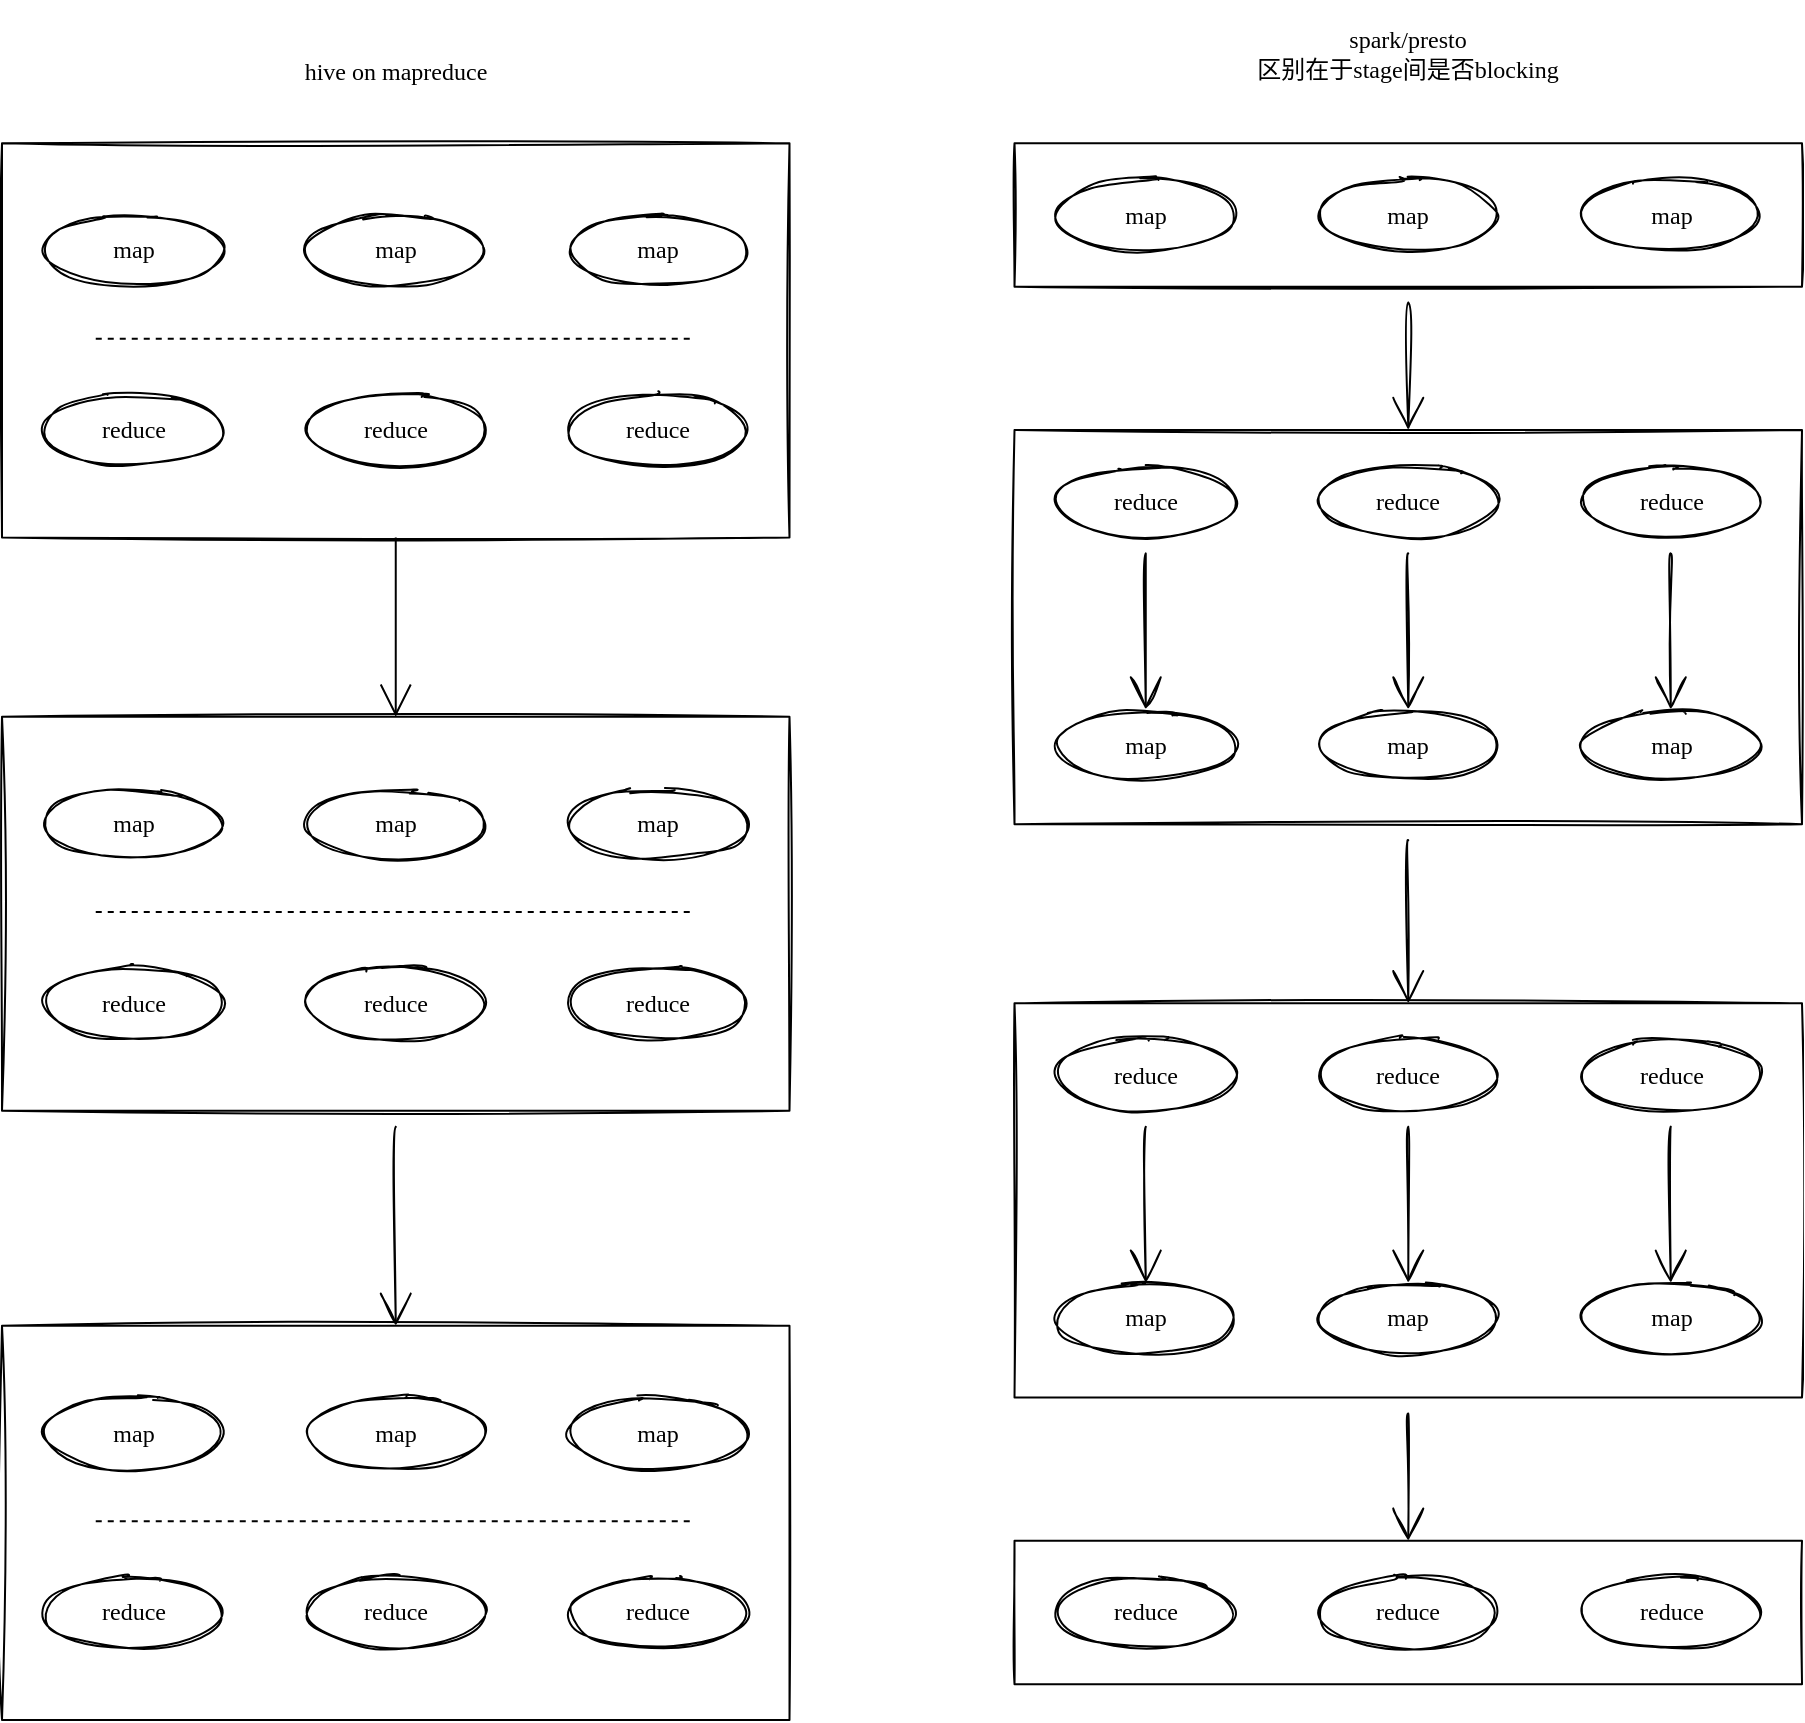 <mxfile version="15.3.5" type="github">
  <diagram id="td-q16B1yg8kwHRH-a-d" name="Page-1">
    <mxGraphModel dx="1673" dy="896" grid="1" gridSize="10" guides="1" tooltips="1" connect="1" arrows="1" fold="1" page="1" pageScale="1" pageWidth="827" pageHeight="1169" math="0" shadow="0">
      <root>
        <mxCell id="0" />
        <mxCell id="1" parent="0" />
        <mxCell id="H6NJxdi7TLxpf-pVJ4G3-2" value="" style="group" vertex="1" connectable="0" parent="1">
          <mxGeometry x="380" y="150" width="900" height="860" as="geometry" />
        </mxCell>
        <mxCell id="lNhcvhpezTB_LNRvJAWl-101" value="hive on mapreduce" style="text;html=1;strokeColor=none;fillColor=none;align=center;verticalAlign=middle;whiteSpace=wrap;rounded=0;sketch=1;hachureGap=4;pointerEvents=0;fontFamily=Comic Sans MS;" parent="H6NJxdi7TLxpf-pVJ4G3-2" vertex="1">
          <mxGeometry x="75" y="17.917" width="243.75" height="35.833" as="geometry" />
        </mxCell>
        <mxCell id="lNhcvhpezTB_LNRvJAWl-102" value="spark/presto&lt;br&gt;区别在于stage间是否blocking" style="text;html=1;strokeColor=none;fillColor=none;align=center;verticalAlign=middle;whiteSpace=wrap;rounded=0;sketch=1;hachureGap=4;pointerEvents=0;fontFamily=Comic Sans MS;" parent="H6NJxdi7TLxpf-pVJ4G3-2" vertex="1">
          <mxGeometry x="534.375" width="337.5" height="53.75" as="geometry" />
        </mxCell>
        <mxCell id="lNhcvhpezTB_LNRvJAWl-103" value="" style="group;fontFamily=Comic Sans MS;" parent="H6NJxdi7TLxpf-pVJ4G3-2" vertex="1" connectable="0">
          <mxGeometry x="506.25" y="71.667" width="393.75" height="770.417" as="geometry" />
        </mxCell>
        <mxCell id="lNhcvhpezTB_LNRvJAWl-57" value="" style="group;fontFamily=Comic Sans MS;" parent="lNhcvhpezTB_LNRvJAWl-103" vertex="1" connectable="0">
          <mxGeometry y="143.333" width="393.75" height="197.083" as="geometry" />
        </mxCell>
        <mxCell id="lNhcvhpezTB_LNRvJAWl-58" value="" style="rounded=0;whiteSpace=wrap;html=1;sketch=1;hachureGap=4;pointerEvents=0;fontFamily=Comic Sans MS;" parent="lNhcvhpezTB_LNRvJAWl-57" vertex="1">
          <mxGeometry width="393.75" height="197.083" as="geometry" />
        </mxCell>
        <mxCell id="lNhcvhpezTB_LNRvJAWl-60" value="" style="group;fontFamily=Comic Sans MS;" parent="lNhcvhpezTB_LNRvJAWl-57" vertex="1" connectable="0">
          <mxGeometry x="18.75" y="125.417" width="356.25" height="35.833" as="geometry" />
        </mxCell>
        <mxCell id="lNhcvhpezTB_LNRvJAWl-61" value="map" style="ellipse;whiteSpace=wrap;html=1;sketch=1;hachureGap=4;pointerEvents=0;fontFamily=Comic Sans MS;" parent="lNhcvhpezTB_LNRvJAWl-60" vertex="1">
          <mxGeometry y="14.333" width="93.75" height="35.833" as="geometry" />
        </mxCell>
        <mxCell id="lNhcvhpezTB_LNRvJAWl-62" value="map" style="ellipse;whiteSpace=wrap;html=1;sketch=1;hachureGap=4;pointerEvents=0;fontFamily=Comic Sans MS;" parent="lNhcvhpezTB_LNRvJAWl-60" vertex="1">
          <mxGeometry x="262.5" y="14.333" width="93.75" height="35.833" as="geometry" />
        </mxCell>
        <mxCell id="lNhcvhpezTB_LNRvJAWl-63" value="map" style="ellipse;whiteSpace=wrap;html=1;sketch=1;hachureGap=4;pointerEvents=0;fontFamily=Comic Sans MS;" parent="lNhcvhpezTB_LNRvJAWl-60" vertex="1">
          <mxGeometry x="131.25" y="14.333" width="93.75" height="35.833" as="geometry" />
        </mxCell>
        <mxCell id="lNhcvhpezTB_LNRvJAWl-64" value="" style="group;fontFamily=Comic Sans MS;" parent="lNhcvhpezTB_LNRvJAWl-57" vertex="1" connectable="0">
          <mxGeometry x="18.75" y="17.917" width="356.25" height="35.833" as="geometry" />
        </mxCell>
        <mxCell id="lNhcvhpezTB_LNRvJAWl-65" value="reduce" style="ellipse;whiteSpace=wrap;html=1;sketch=1;hachureGap=4;pointerEvents=0;fontFamily=Comic Sans MS;" parent="lNhcvhpezTB_LNRvJAWl-64" vertex="1">
          <mxGeometry width="93.75" height="35.833" as="geometry" />
        </mxCell>
        <mxCell id="lNhcvhpezTB_LNRvJAWl-66" value="reduce" style="ellipse;whiteSpace=wrap;html=1;sketch=1;hachureGap=4;pointerEvents=0;fontFamily=Comic Sans MS;" parent="lNhcvhpezTB_LNRvJAWl-64" vertex="1">
          <mxGeometry x="262.5" width="93.75" height="35.833" as="geometry" />
        </mxCell>
        <mxCell id="lNhcvhpezTB_LNRvJAWl-67" value="reduce" style="ellipse;whiteSpace=wrap;html=1;sketch=1;hachureGap=4;pointerEvents=0;fontFamily=Comic Sans MS;" parent="lNhcvhpezTB_LNRvJAWl-64" vertex="1">
          <mxGeometry x="131.25" width="93.75" height="35.833" as="geometry" />
        </mxCell>
        <mxCell id="lNhcvhpezTB_LNRvJAWl-75" value="" style="edgeStyle=none;curved=1;rounded=0;sketch=1;orthogonalLoop=1;jettySize=auto;html=1;endArrow=open;startSize=14;endSize=14;sourcePerimeterSpacing=8;targetPerimeterSpacing=8;entryX=0.5;entryY=0;entryDx=0;entryDy=0;fontFamily=Comic Sans MS;" parent="lNhcvhpezTB_LNRvJAWl-57" source="lNhcvhpezTB_LNRvJAWl-65" target="lNhcvhpezTB_LNRvJAWl-61" edge="1">
          <mxGeometry relative="1" as="geometry" />
        </mxCell>
        <mxCell id="lNhcvhpezTB_LNRvJAWl-76" value="" style="edgeStyle=none;curved=1;rounded=0;sketch=1;orthogonalLoop=1;jettySize=auto;html=1;endArrow=open;startSize=14;endSize=14;sourcePerimeterSpacing=8;targetPerimeterSpacing=8;entryX=0.5;entryY=0;entryDx=0;entryDy=0;fontFamily=Comic Sans MS;" parent="lNhcvhpezTB_LNRvJAWl-57" source="lNhcvhpezTB_LNRvJAWl-67" target="lNhcvhpezTB_LNRvJAWl-63" edge="1">
          <mxGeometry relative="1" as="geometry" />
        </mxCell>
        <mxCell id="lNhcvhpezTB_LNRvJAWl-77" value="" style="edgeStyle=none;curved=1;rounded=0;sketch=1;orthogonalLoop=1;jettySize=auto;html=1;endArrow=open;startSize=14;endSize=14;sourcePerimeterSpacing=8;targetPerimeterSpacing=8;entryX=0.5;entryY=0;entryDx=0;entryDy=0;fontFamily=Comic Sans MS;" parent="lNhcvhpezTB_LNRvJAWl-57" source="lNhcvhpezTB_LNRvJAWl-66" target="lNhcvhpezTB_LNRvJAWl-62" edge="1">
          <mxGeometry relative="1" as="geometry" />
        </mxCell>
        <mxCell id="lNhcvhpezTB_LNRvJAWl-79" value="" style="group;fontFamily=Comic Sans MS;" parent="lNhcvhpezTB_LNRvJAWl-103" vertex="1" connectable="0">
          <mxGeometry y="430.0" width="393.75" height="197.083" as="geometry" />
        </mxCell>
        <mxCell id="lNhcvhpezTB_LNRvJAWl-80" value="" style="rounded=0;whiteSpace=wrap;html=1;sketch=1;hachureGap=4;pointerEvents=0;fontFamily=Comic Sans MS;" parent="lNhcvhpezTB_LNRvJAWl-79" vertex="1">
          <mxGeometry width="393.75" height="197.083" as="geometry" />
        </mxCell>
        <mxCell id="lNhcvhpezTB_LNRvJAWl-81" value="" style="group;fontFamily=Comic Sans MS;" parent="lNhcvhpezTB_LNRvJAWl-79" vertex="1" connectable="0">
          <mxGeometry x="18.75" y="125.417" width="356.25" height="35.833" as="geometry" />
        </mxCell>
        <mxCell id="lNhcvhpezTB_LNRvJAWl-82" value="map" style="ellipse;whiteSpace=wrap;html=1;sketch=1;hachureGap=4;pointerEvents=0;fontFamily=Comic Sans MS;" parent="lNhcvhpezTB_LNRvJAWl-81" vertex="1">
          <mxGeometry y="14.333" width="93.75" height="35.833" as="geometry" />
        </mxCell>
        <mxCell id="lNhcvhpezTB_LNRvJAWl-83" value="map" style="ellipse;whiteSpace=wrap;html=1;sketch=1;hachureGap=4;pointerEvents=0;fontFamily=Comic Sans MS;" parent="lNhcvhpezTB_LNRvJAWl-81" vertex="1">
          <mxGeometry x="262.5" y="14.333" width="93.75" height="35.833" as="geometry" />
        </mxCell>
        <mxCell id="lNhcvhpezTB_LNRvJAWl-84" value="map" style="ellipse;whiteSpace=wrap;html=1;sketch=1;hachureGap=4;pointerEvents=0;fontFamily=Comic Sans MS;" parent="lNhcvhpezTB_LNRvJAWl-81" vertex="1">
          <mxGeometry x="131.25" y="14.333" width="93.75" height="35.833" as="geometry" />
        </mxCell>
        <mxCell id="lNhcvhpezTB_LNRvJAWl-85" value="" style="group;fontFamily=Comic Sans MS;" parent="lNhcvhpezTB_LNRvJAWl-79" vertex="1" connectable="0">
          <mxGeometry x="18.75" y="17.917" width="356.25" height="35.833" as="geometry" />
        </mxCell>
        <mxCell id="lNhcvhpezTB_LNRvJAWl-86" value="reduce" style="ellipse;whiteSpace=wrap;html=1;sketch=1;hachureGap=4;pointerEvents=0;fontFamily=Comic Sans MS;" parent="lNhcvhpezTB_LNRvJAWl-85" vertex="1">
          <mxGeometry width="93.75" height="35.833" as="geometry" />
        </mxCell>
        <mxCell id="lNhcvhpezTB_LNRvJAWl-87" value="reduce" style="ellipse;whiteSpace=wrap;html=1;sketch=1;hachureGap=4;pointerEvents=0;fontFamily=Comic Sans MS;" parent="lNhcvhpezTB_LNRvJAWl-85" vertex="1">
          <mxGeometry x="262.5" width="93.75" height="35.833" as="geometry" />
        </mxCell>
        <mxCell id="lNhcvhpezTB_LNRvJAWl-88" value="reduce" style="ellipse;whiteSpace=wrap;html=1;sketch=1;hachureGap=4;pointerEvents=0;fontFamily=Comic Sans MS;" parent="lNhcvhpezTB_LNRvJAWl-85" vertex="1">
          <mxGeometry x="131.25" width="93.75" height="35.833" as="geometry" />
        </mxCell>
        <mxCell id="lNhcvhpezTB_LNRvJAWl-89" value="" style="edgeStyle=none;curved=1;rounded=0;sketch=1;orthogonalLoop=1;jettySize=auto;html=1;endArrow=open;startSize=14;endSize=14;sourcePerimeterSpacing=8;targetPerimeterSpacing=8;entryX=0.5;entryY=0;entryDx=0;entryDy=0;fontFamily=Comic Sans MS;" parent="lNhcvhpezTB_LNRvJAWl-79" source="lNhcvhpezTB_LNRvJAWl-86" target="lNhcvhpezTB_LNRvJAWl-82" edge="1">
          <mxGeometry relative="1" as="geometry" />
        </mxCell>
        <mxCell id="lNhcvhpezTB_LNRvJAWl-90" value="" style="edgeStyle=none;curved=1;rounded=0;sketch=1;orthogonalLoop=1;jettySize=auto;html=1;endArrow=open;startSize=14;endSize=14;sourcePerimeterSpacing=8;targetPerimeterSpacing=8;entryX=0.5;entryY=0;entryDx=0;entryDy=0;fontFamily=Comic Sans MS;" parent="lNhcvhpezTB_LNRvJAWl-79" source="lNhcvhpezTB_LNRvJAWl-88" target="lNhcvhpezTB_LNRvJAWl-84" edge="1">
          <mxGeometry relative="1" as="geometry" />
        </mxCell>
        <mxCell id="lNhcvhpezTB_LNRvJAWl-91" value="" style="edgeStyle=none;curved=1;rounded=0;sketch=1;orthogonalLoop=1;jettySize=auto;html=1;endArrow=open;startSize=14;endSize=14;sourcePerimeterSpacing=8;targetPerimeterSpacing=8;entryX=0.5;entryY=0;entryDx=0;entryDy=0;fontFamily=Comic Sans MS;" parent="lNhcvhpezTB_LNRvJAWl-79" source="lNhcvhpezTB_LNRvJAWl-87" target="lNhcvhpezTB_LNRvJAWl-83" edge="1">
          <mxGeometry relative="1" as="geometry" />
        </mxCell>
        <mxCell id="lNhcvhpezTB_LNRvJAWl-92" style="edgeStyle=none;curved=1;rounded=0;sketch=1;orthogonalLoop=1;jettySize=auto;html=1;entryX=0.5;entryY=0;entryDx=0;entryDy=0;endArrow=open;startSize=14;endSize=14;sourcePerimeterSpacing=8;targetPerimeterSpacing=8;fontFamily=Comic Sans MS;" parent="lNhcvhpezTB_LNRvJAWl-103" source="lNhcvhpezTB_LNRvJAWl-58" target="lNhcvhpezTB_LNRvJAWl-80" edge="1">
          <mxGeometry relative="1" as="geometry" />
        </mxCell>
        <mxCell id="lNhcvhpezTB_LNRvJAWl-93" value="" style="group;fontFamily=Comic Sans MS;" parent="lNhcvhpezTB_LNRvJAWl-103" vertex="1" connectable="0">
          <mxGeometry width="393.75" height="71.667" as="geometry" />
        </mxCell>
        <mxCell id="lNhcvhpezTB_LNRvJAWl-56" value="" style="rounded=0;whiteSpace=wrap;html=1;sketch=1;hachureGap=4;pointerEvents=0;fontFamily=Comic Sans MS;" parent="lNhcvhpezTB_LNRvJAWl-93" vertex="1">
          <mxGeometry width="393.75" height="71.667" as="geometry" />
        </mxCell>
        <mxCell id="lNhcvhpezTB_LNRvJAWl-68" value="" style="group;fontFamily=Comic Sans MS;" parent="lNhcvhpezTB_LNRvJAWl-93" vertex="1" connectable="0">
          <mxGeometry x="18.75" y="17.917" width="356.25" height="35.833" as="geometry" />
        </mxCell>
        <mxCell id="lNhcvhpezTB_LNRvJAWl-69" value="map" style="ellipse;whiteSpace=wrap;html=1;sketch=1;hachureGap=4;pointerEvents=0;fontFamily=Comic Sans MS;" parent="lNhcvhpezTB_LNRvJAWl-68" vertex="1">
          <mxGeometry width="93.75" height="35.833" as="geometry" />
        </mxCell>
        <mxCell id="lNhcvhpezTB_LNRvJAWl-70" value="map" style="ellipse;whiteSpace=wrap;html=1;sketch=1;hachureGap=4;pointerEvents=0;fontFamily=Comic Sans MS;" parent="lNhcvhpezTB_LNRvJAWl-68" vertex="1">
          <mxGeometry x="262.5" width="93.75" height="35.833" as="geometry" />
        </mxCell>
        <mxCell id="lNhcvhpezTB_LNRvJAWl-71" value="map" style="ellipse;whiteSpace=wrap;html=1;sketch=1;hachureGap=4;pointerEvents=0;fontFamily=Comic Sans MS;" parent="lNhcvhpezTB_LNRvJAWl-68" vertex="1">
          <mxGeometry x="131.25" width="93.75" height="35.833" as="geometry" />
        </mxCell>
        <mxCell id="lNhcvhpezTB_LNRvJAWl-73" style="edgeStyle=none;curved=1;rounded=0;sketch=1;orthogonalLoop=1;jettySize=auto;html=1;endArrow=open;startSize=14;endSize=14;sourcePerimeterSpacing=8;targetPerimeterSpacing=8;entryX=0.5;entryY=0;entryDx=0;entryDy=0;fontFamily=Comic Sans MS;" parent="lNhcvhpezTB_LNRvJAWl-103" source="lNhcvhpezTB_LNRvJAWl-56" target="lNhcvhpezTB_LNRvJAWl-58" edge="1">
          <mxGeometry relative="1" as="geometry">
            <mxPoint x="196.875" y="125.417" as="targetPoint" />
          </mxGeometry>
        </mxCell>
        <mxCell id="lNhcvhpezTB_LNRvJAWl-94" value="" style="group;fontFamily=Comic Sans MS;" parent="lNhcvhpezTB_LNRvJAWl-103" vertex="1" connectable="0">
          <mxGeometry y="698.75" width="393.75" height="71.667" as="geometry" />
        </mxCell>
        <mxCell id="lNhcvhpezTB_LNRvJAWl-95" value="" style="rounded=0;whiteSpace=wrap;html=1;sketch=1;hachureGap=4;pointerEvents=0;fontFamily=Comic Sans MS;" parent="lNhcvhpezTB_LNRvJAWl-94" vertex="1">
          <mxGeometry width="393.75" height="71.667" as="geometry" />
        </mxCell>
        <mxCell id="lNhcvhpezTB_LNRvJAWl-96" value="" style="group;fontFamily=Comic Sans MS;" parent="lNhcvhpezTB_LNRvJAWl-94" vertex="1" connectable="0">
          <mxGeometry x="18.75" y="17.917" width="356.25" height="35.833" as="geometry" />
        </mxCell>
        <mxCell id="lNhcvhpezTB_LNRvJAWl-97" value="reduce" style="ellipse;whiteSpace=wrap;html=1;sketch=1;hachureGap=4;pointerEvents=0;fontFamily=Comic Sans MS;" parent="lNhcvhpezTB_LNRvJAWl-96" vertex="1">
          <mxGeometry width="93.75" height="35.833" as="geometry" />
        </mxCell>
        <mxCell id="lNhcvhpezTB_LNRvJAWl-98" value="reduce" style="ellipse;whiteSpace=wrap;html=1;sketch=1;hachureGap=4;pointerEvents=0;fontFamily=Comic Sans MS;" parent="lNhcvhpezTB_LNRvJAWl-96" vertex="1">
          <mxGeometry x="262.5" width="93.75" height="35.833" as="geometry" />
        </mxCell>
        <mxCell id="lNhcvhpezTB_LNRvJAWl-99" value="reduce" style="ellipse;whiteSpace=wrap;html=1;sketch=1;hachureGap=4;pointerEvents=0;fontFamily=Comic Sans MS;" parent="lNhcvhpezTB_LNRvJAWl-96" vertex="1">
          <mxGeometry x="131.25" width="93.75" height="35.833" as="geometry" />
        </mxCell>
        <mxCell id="lNhcvhpezTB_LNRvJAWl-100" style="edgeStyle=none;curved=1;rounded=0;sketch=1;orthogonalLoop=1;jettySize=auto;html=1;entryX=0.5;entryY=0;entryDx=0;entryDy=0;endArrow=open;startSize=14;endSize=14;sourcePerimeterSpacing=8;targetPerimeterSpacing=8;fontFamily=Comic Sans MS;" parent="lNhcvhpezTB_LNRvJAWl-103" source="lNhcvhpezTB_LNRvJAWl-80" target="lNhcvhpezTB_LNRvJAWl-95" edge="1">
          <mxGeometry relative="1" as="geometry" />
        </mxCell>
        <mxCell id="lNhcvhpezTB_LNRvJAWl-104" value="" style="group;fontFamily=Comic Sans MS;" parent="H6NJxdi7TLxpf-pVJ4G3-2" vertex="1" connectable="0">
          <mxGeometry y="71.667" width="393.75" height="788.333" as="geometry" />
        </mxCell>
        <mxCell id="lNhcvhpezTB_LNRvJAWl-19" value="" style="group;fontFamily=Comic Sans MS;" parent="lNhcvhpezTB_LNRvJAWl-104" vertex="1" connectable="0">
          <mxGeometry width="393.75" height="197.083" as="geometry" />
        </mxCell>
        <mxCell id="lNhcvhpezTB_LNRvJAWl-2" value="" style="rounded=0;whiteSpace=wrap;html=1;sketch=1;hachureGap=4;pointerEvents=0;fontFamily=Comic Sans MS;" parent="lNhcvhpezTB_LNRvJAWl-19" vertex="1">
          <mxGeometry width="393.75" height="197.083" as="geometry" />
        </mxCell>
        <mxCell id="lNhcvhpezTB_LNRvJAWl-5" value="" style="endArrow=none;dashed=1;html=1;startSize=14;endSize=14;sourcePerimeterSpacing=8;targetPerimeterSpacing=8;fontFamily=Comic Sans MS;" parent="lNhcvhpezTB_LNRvJAWl-19" edge="1">
          <mxGeometry width="50" height="50" relative="1" as="geometry">
            <mxPoint x="46.875" y="97.646" as="sourcePoint" />
            <mxPoint x="346.875" y="97.646" as="targetPoint" />
          </mxGeometry>
        </mxCell>
        <mxCell id="lNhcvhpezTB_LNRvJAWl-12" value="" style="group;fontFamily=Comic Sans MS;" parent="lNhcvhpezTB_LNRvJAWl-19" vertex="1" connectable="0">
          <mxGeometry x="18.75" y="125.417" width="356.25" height="35.833" as="geometry" />
        </mxCell>
        <mxCell id="lNhcvhpezTB_LNRvJAWl-6" value="reduce" style="ellipse;whiteSpace=wrap;html=1;sketch=1;hachureGap=4;pointerEvents=0;fontFamily=Comic Sans MS;" parent="lNhcvhpezTB_LNRvJAWl-12" vertex="1">
          <mxGeometry width="93.75" height="35.833" as="geometry" />
        </mxCell>
        <mxCell id="lNhcvhpezTB_LNRvJAWl-10" value="reduce" style="ellipse;whiteSpace=wrap;html=1;sketch=1;hachureGap=4;pointerEvents=0;fontFamily=Comic Sans MS;" parent="lNhcvhpezTB_LNRvJAWl-12" vertex="1">
          <mxGeometry x="262.5" width="93.75" height="35.833" as="geometry" />
        </mxCell>
        <mxCell id="lNhcvhpezTB_LNRvJAWl-11" value="reduce" style="ellipse;whiteSpace=wrap;html=1;sketch=1;hachureGap=4;pointerEvents=0;fontFamily=Comic Sans MS;" parent="lNhcvhpezTB_LNRvJAWl-12" vertex="1">
          <mxGeometry x="131.25" width="93.75" height="35.833" as="geometry" />
        </mxCell>
        <mxCell id="lNhcvhpezTB_LNRvJAWl-14" value="" style="group;fontFamily=Comic Sans MS;" parent="lNhcvhpezTB_LNRvJAWl-19" vertex="1" connectable="0">
          <mxGeometry x="18.75" y="35.833" width="356.25" height="35.833" as="geometry" />
        </mxCell>
        <mxCell id="lNhcvhpezTB_LNRvJAWl-15" value="map" style="ellipse;whiteSpace=wrap;html=1;sketch=1;hachureGap=4;pointerEvents=0;fontFamily=Comic Sans MS;" parent="lNhcvhpezTB_LNRvJAWl-14" vertex="1">
          <mxGeometry width="93.75" height="35.833" as="geometry" />
        </mxCell>
        <mxCell id="lNhcvhpezTB_LNRvJAWl-16" value="map" style="ellipse;whiteSpace=wrap;html=1;sketch=1;hachureGap=4;pointerEvents=0;fontFamily=Comic Sans MS;" parent="lNhcvhpezTB_LNRvJAWl-14" vertex="1">
          <mxGeometry x="262.5" width="93.75" height="35.833" as="geometry" />
        </mxCell>
        <mxCell id="lNhcvhpezTB_LNRvJAWl-17" value="map" style="ellipse;whiteSpace=wrap;html=1;sketch=1;hachureGap=4;pointerEvents=0;fontFamily=Comic Sans MS;" parent="lNhcvhpezTB_LNRvJAWl-14" vertex="1">
          <mxGeometry x="131.25" width="93.75" height="35.833" as="geometry" />
        </mxCell>
        <mxCell id="lNhcvhpezTB_LNRvJAWl-20" value="" style="group;fontFamily=Comic Sans MS;" parent="lNhcvhpezTB_LNRvJAWl-104" vertex="1" connectable="0">
          <mxGeometry y="286.667" width="393.75" height="197.083" as="geometry" />
        </mxCell>
        <mxCell id="lNhcvhpezTB_LNRvJAWl-21" value="" style="rounded=0;whiteSpace=wrap;html=1;sketch=1;hachureGap=4;pointerEvents=0;fontFamily=Comic Sans MS;" parent="lNhcvhpezTB_LNRvJAWl-20" vertex="1">
          <mxGeometry width="393.75" height="197.083" as="geometry" />
        </mxCell>
        <mxCell id="lNhcvhpezTB_LNRvJAWl-22" value="" style="endArrow=none;dashed=1;html=1;startSize=14;endSize=14;sourcePerimeterSpacing=8;targetPerimeterSpacing=8;fontFamily=Comic Sans MS;" parent="lNhcvhpezTB_LNRvJAWl-20" edge="1">
          <mxGeometry width="50" height="50" relative="1" as="geometry">
            <mxPoint x="46.875" y="97.646" as="sourcePoint" />
            <mxPoint x="346.875" y="97.646" as="targetPoint" />
          </mxGeometry>
        </mxCell>
        <mxCell id="lNhcvhpezTB_LNRvJAWl-23" value="" style="group;fontFamily=Comic Sans MS;" parent="lNhcvhpezTB_LNRvJAWl-20" vertex="1" connectable="0">
          <mxGeometry x="18.75" y="125.417" width="356.25" height="35.833" as="geometry" />
        </mxCell>
        <mxCell id="lNhcvhpezTB_LNRvJAWl-24" value="reduce" style="ellipse;whiteSpace=wrap;html=1;sketch=1;hachureGap=4;pointerEvents=0;fontFamily=Comic Sans MS;" parent="lNhcvhpezTB_LNRvJAWl-23" vertex="1">
          <mxGeometry width="93.75" height="35.833" as="geometry" />
        </mxCell>
        <mxCell id="lNhcvhpezTB_LNRvJAWl-25" value="reduce" style="ellipse;whiteSpace=wrap;html=1;sketch=1;hachureGap=4;pointerEvents=0;fontFamily=Comic Sans MS;" parent="lNhcvhpezTB_LNRvJAWl-23" vertex="1">
          <mxGeometry x="262.5" width="93.75" height="35.833" as="geometry" />
        </mxCell>
        <mxCell id="lNhcvhpezTB_LNRvJAWl-26" value="reduce" style="ellipse;whiteSpace=wrap;html=1;sketch=1;hachureGap=4;pointerEvents=0;fontFamily=Comic Sans MS;" parent="lNhcvhpezTB_LNRvJAWl-23" vertex="1">
          <mxGeometry x="131.25" width="93.75" height="35.833" as="geometry" />
        </mxCell>
        <mxCell id="lNhcvhpezTB_LNRvJAWl-27" value="" style="group;fontFamily=Comic Sans MS;" parent="lNhcvhpezTB_LNRvJAWl-20" vertex="1" connectable="0">
          <mxGeometry x="18.75" y="35.833" width="356.25" height="35.833" as="geometry" />
        </mxCell>
        <mxCell id="lNhcvhpezTB_LNRvJAWl-28" value="map" style="ellipse;whiteSpace=wrap;html=1;sketch=1;hachureGap=4;pointerEvents=0;fontFamily=Comic Sans MS;" parent="lNhcvhpezTB_LNRvJAWl-27" vertex="1">
          <mxGeometry width="93.75" height="35.833" as="geometry" />
        </mxCell>
        <mxCell id="lNhcvhpezTB_LNRvJAWl-29" value="map" style="ellipse;whiteSpace=wrap;html=1;sketch=1;hachureGap=4;pointerEvents=0;fontFamily=Comic Sans MS;" parent="lNhcvhpezTB_LNRvJAWl-27" vertex="1">
          <mxGeometry x="262.5" width="93.75" height="35.833" as="geometry" />
        </mxCell>
        <mxCell id="lNhcvhpezTB_LNRvJAWl-30" value="map" style="ellipse;whiteSpace=wrap;html=1;sketch=1;hachureGap=4;pointerEvents=0;fontFamily=Comic Sans MS;" parent="lNhcvhpezTB_LNRvJAWl-27" vertex="1">
          <mxGeometry x="131.25" width="93.75" height="35.833" as="geometry" />
        </mxCell>
        <mxCell id="lNhcvhpezTB_LNRvJAWl-31" value="" style="group;fontFamily=Comic Sans MS;" parent="lNhcvhpezTB_LNRvJAWl-104" vertex="1" connectable="0">
          <mxGeometry y="591.25" width="393.75" height="197.083" as="geometry" />
        </mxCell>
        <mxCell id="lNhcvhpezTB_LNRvJAWl-32" value="" style="rounded=0;whiteSpace=wrap;html=1;sketch=1;hachureGap=4;pointerEvents=0;fontFamily=Comic Sans MS;" parent="lNhcvhpezTB_LNRvJAWl-31" vertex="1">
          <mxGeometry width="393.75" height="197.083" as="geometry" />
        </mxCell>
        <mxCell id="lNhcvhpezTB_LNRvJAWl-33" value="" style="endArrow=none;dashed=1;html=1;startSize=14;endSize=14;sourcePerimeterSpacing=8;targetPerimeterSpacing=8;fontFamily=Comic Sans MS;" parent="lNhcvhpezTB_LNRvJAWl-31" edge="1">
          <mxGeometry width="50" height="50" relative="1" as="geometry">
            <mxPoint x="46.875" y="97.646" as="sourcePoint" />
            <mxPoint x="346.875" y="97.646" as="targetPoint" />
          </mxGeometry>
        </mxCell>
        <mxCell id="lNhcvhpezTB_LNRvJAWl-34" value="" style="group;fontFamily=Comic Sans MS;" parent="lNhcvhpezTB_LNRvJAWl-31" vertex="1" connectable="0">
          <mxGeometry x="18.75" y="125.417" width="356.25" height="35.833" as="geometry" />
        </mxCell>
        <mxCell id="lNhcvhpezTB_LNRvJAWl-35" value="reduce" style="ellipse;whiteSpace=wrap;html=1;sketch=1;hachureGap=4;pointerEvents=0;fontFamily=Comic Sans MS;" parent="lNhcvhpezTB_LNRvJAWl-34" vertex="1">
          <mxGeometry width="93.75" height="35.833" as="geometry" />
        </mxCell>
        <mxCell id="lNhcvhpezTB_LNRvJAWl-36" value="reduce" style="ellipse;whiteSpace=wrap;html=1;sketch=1;hachureGap=4;pointerEvents=0;fontFamily=Comic Sans MS;" parent="lNhcvhpezTB_LNRvJAWl-34" vertex="1">
          <mxGeometry x="262.5" width="93.75" height="35.833" as="geometry" />
        </mxCell>
        <mxCell id="lNhcvhpezTB_LNRvJAWl-37" value="reduce" style="ellipse;whiteSpace=wrap;html=1;sketch=1;hachureGap=4;pointerEvents=0;fontFamily=Comic Sans MS;" parent="lNhcvhpezTB_LNRvJAWl-34" vertex="1">
          <mxGeometry x="131.25" width="93.75" height="35.833" as="geometry" />
        </mxCell>
        <mxCell id="lNhcvhpezTB_LNRvJAWl-38" value="" style="group;fontFamily=Comic Sans MS;" parent="lNhcvhpezTB_LNRvJAWl-31" vertex="1" connectable="0">
          <mxGeometry x="18.75" y="35.833" width="356.25" height="35.833" as="geometry" />
        </mxCell>
        <mxCell id="lNhcvhpezTB_LNRvJAWl-39" value="map" style="ellipse;whiteSpace=wrap;html=1;sketch=1;hachureGap=4;pointerEvents=0;fontFamily=Comic Sans MS;" parent="lNhcvhpezTB_LNRvJAWl-38" vertex="1">
          <mxGeometry width="93.75" height="35.833" as="geometry" />
        </mxCell>
        <mxCell id="lNhcvhpezTB_LNRvJAWl-40" value="map" style="ellipse;whiteSpace=wrap;html=1;sketch=1;hachureGap=4;pointerEvents=0;fontFamily=Comic Sans MS;" parent="lNhcvhpezTB_LNRvJAWl-38" vertex="1">
          <mxGeometry x="262.5" width="93.75" height="35.833" as="geometry" />
        </mxCell>
        <mxCell id="lNhcvhpezTB_LNRvJAWl-41" value="map" style="ellipse;whiteSpace=wrap;html=1;sketch=1;hachureGap=4;pointerEvents=0;fontFamily=Comic Sans MS;" parent="lNhcvhpezTB_LNRvJAWl-38" vertex="1">
          <mxGeometry x="131.25" width="93.75" height="35.833" as="geometry" />
        </mxCell>
        <mxCell id="lNhcvhpezTB_LNRvJAWl-43" style="edgeStyle=none;curved=1;rounded=0;sketch=1;orthogonalLoop=1;jettySize=auto;html=1;entryX=0.5;entryY=0;entryDx=0;entryDy=0;endArrow=open;startSize=14;endSize=14;sourcePerimeterSpacing=8;targetPerimeterSpacing=8;fontFamily=Comic Sans MS;" parent="lNhcvhpezTB_LNRvJAWl-104" source="lNhcvhpezTB_LNRvJAWl-21" target="lNhcvhpezTB_LNRvJAWl-32" edge="1">
          <mxGeometry relative="1" as="geometry" />
        </mxCell>
        <mxCell id="H6NJxdi7TLxpf-pVJ4G3-1" style="edgeStyle=none;curved=1;rounded=0;orthogonalLoop=1;jettySize=auto;html=1;exitX=0.5;exitY=1;exitDx=0;exitDy=0;endArrow=open;startSize=14;endSize=14;sourcePerimeterSpacing=8;targetPerimeterSpacing=8;" edge="1" parent="H6NJxdi7TLxpf-pVJ4G3-2" source="lNhcvhpezTB_LNRvJAWl-2">
          <mxGeometry relative="1" as="geometry">
            <mxPoint x="196.875" y="358.333" as="targetPoint" />
          </mxGeometry>
        </mxCell>
      </root>
    </mxGraphModel>
  </diagram>
</mxfile>
